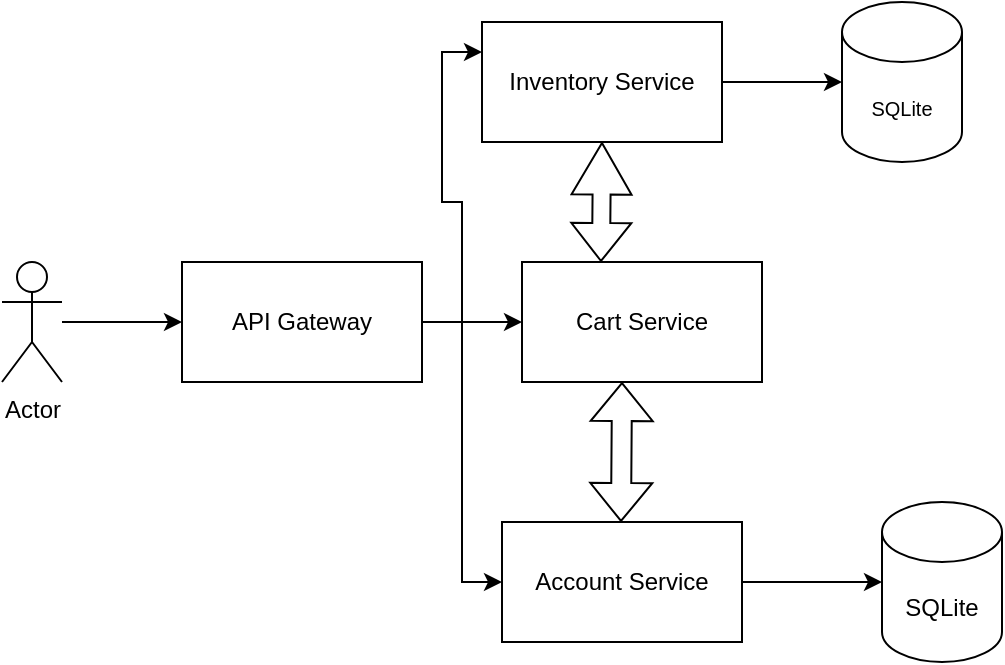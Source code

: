 <mxfile version="22.1.3" type="device">
  <diagram name="Page-1" id="AGim3Q3yby8QsKjuXSSS">
    <mxGraphModel dx="525" dy="1495" grid="1" gridSize="10" guides="1" tooltips="1" connect="1" arrows="1" fold="1" page="1" pageScale="1" pageWidth="850" pageHeight="1100" math="0" shadow="0">
      <root>
        <mxCell id="0" />
        <mxCell id="1" parent="0" />
        <mxCell id="Z2npAJEm90k-4bvzEklA-1" value="SQLite" style="shape=cylinder3;whiteSpace=wrap;html=1;boundedLbl=1;backgroundOutline=1;size=15;" vertex="1" parent="1">
          <mxGeometry x="460" y="240" width="60" height="80" as="geometry" />
        </mxCell>
        <mxCell id="Z2npAJEm90k-4bvzEklA-2" value="&lt;font size=&quot;1&quot;&gt;SQLite&lt;/font&gt;" style="shape=cylinder3;whiteSpace=wrap;html=1;boundedLbl=1;backgroundOutline=1;size=15;" vertex="1" parent="1">
          <mxGeometry x="440" y="-10" width="60" height="80" as="geometry" />
        </mxCell>
        <mxCell id="Z2npAJEm90k-4bvzEklA-9" style="edgeStyle=orthogonalEdgeStyle;rounded=0;orthogonalLoop=1;jettySize=auto;html=1;entryX=0;entryY=0.5;entryDx=0;entryDy=0;" edge="1" parent="1" source="Z2npAJEm90k-4bvzEklA-3" target="Z2npAJEm90k-4bvzEklA-5">
          <mxGeometry relative="1" as="geometry" />
        </mxCell>
        <mxCell id="Z2npAJEm90k-4bvzEklA-3" value="Actor" style="shape=umlActor;verticalLabelPosition=bottom;verticalAlign=top;html=1;outlineConnect=0;" vertex="1" parent="1">
          <mxGeometry x="20" y="120" width="30" height="60" as="geometry" />
        </mxCell>
        <mxCell id="Z2npAJEm90k-4bvzEklA-10" style="edgeStyle=orthogonalEdgeStyle;rounded=0;orthogonalLoop=1;jettySize=auto;html=1;entryX=0;entryY=0.5;entryDx=0;entryDy=0;" edge="1" parent="1" source="Z2npAJEm90k-4bvzEklA-5" target="Z2npAJEm90k-4bvzEklA-7">
          <mxGeometry relative="1" as="geometry" />
        </mxCell>
        <mxCell id="Z2npAJEm90k-4bvzEklA-11" style="edgeStyle=orthogonalEdgeStyle;rounded=0;orthogonalLoop=1;jettySize=auto;html=1;entryX=0;entryY=0.25;entryDx=0;entryDy=0;" edge="1" parent="1" source="Z2npAJEm90k-4bvzEklA-5" target="Z2npAJEm90k-4bvzEklA-8">
          <mxGeometry relative="1" as="geometry" />
        </mxCell>
        <mxCell id="Z2npAJEm90k-4bvzEklA-12" style="edgeStyle=orthogonalEdgeStyle;rounded=0;orthogonalLoop=1;jettySize=auto;html=1;entryX=0;entryY=0.5;entryDx=0;entryDy=0;" edge="1" parent="1" source="Z2npAJEm90k-4bvzEklA-5" target="Z2npAJEm90k-4bvzEklA-6">
          <mxGeometry relative="1" as="geometry" />
        </mxCell>
        <mxCell id="Z2npAJEm90k-4bvzEklA-5" value="API Gateway" style="rounded=0;whiteSpace=wrap;html=1;" vertex="1" parent="1">
          <mxGeometry x="110" y="120" width="120" height="60" as="geometry" />
        </mxCell>
        <mxCell id="Z2npAJEm90k-4bvzEklA-6" value="Account Service" style="rounded=0;whiteSpace=wrap;html=1;" vertex="1" parent="1">
          <mxGeometry x="270" y="250" width="120" height="60" as="geometry" />
        </mxCell>
        <mxCell id="Z2npAJEm90k-4bvzEklA-7" value="Cart Service" style="rounded=0;whiteSpace=wrap;html=1;" vertex="1" parent="1">
          <mxGeometry x="280" y="120" width="120" height="60" as="geometry" />
        </mxCell>
        <mxCell id="Z2npAJEm90k-4bvzEklA-8" value="Inventory Service" style="rounded=0;whiteSpace=wrap;html=1;" vertex="1" parent="1">
          <mxGeometry x="260" width="120" height="60" as="geometry" />
        </mxCell>
        <mxCell id="Z2npAJEm90k-4bvzEklA-13" style="edgeStyle=orthogonalEdgeStyle;rounded=0;orthogonalLoop=1;jettySize=auto;html=1;entryX=0;entryY=0.5;entryDx=0;entryDy=0;entryPerimeter=0;" edge="1" parent="1" source="Z2npAJEm90k-4bvzEklA-6" target="Z2npAJEm90k-4bvzEklA-1">
          <mxGeometry relative="1" as="geometry" />
        </mxCell>
        <mxCell id="Z2npAJEm90k-4bvzEklA-14" style="edgeStyle=orthogonalEdgeStyle;rounded=0;orthogonalLoop=1;jettySize=auto;html=1;entryX=0;entryY=0.5;entryDx=0;entryDy=0;entryPerimeter=0;" edge="1" parent="1" source="Z2npAJEm90k-4bvzEklA-8" target="Z2npAJEm90k-4bvzEklA-2">
          <mxGeometry relative="1" as="geometry" />
        </mxCell>
        <mxCell id="Z2npAJEm90k-4bvzEklA-16" value="" style="shape=flexArrow;endArrow=classic;startArrow=classic;html=1;rounded=0;width=9;endSize=8.26;entryX=0.5;entryY=1;entryDx=0;entryDy=0;" edge="1" parent="1" target="Z2npAJEm90k-4bvzEklA-8">
          <mxGeometry width="100" height="100" relative="1" as="geometry">
            <mxPoint x="319.5" y="120" as="sourcePoint" />
            <mxPoint x="320" y="80" as="targetPoint" />
          </mxGeometry>
        </mxCell>
        <mxCell id="Z2npAJEm90k-4bvzEklA-19" value="" style="shape=flexArrow;endArrow=classic;startArrow=classic;html=1;rounded=0;" edge="1" parent="1">
          <mxGeometry width="100" height="100" relative="1" as="geometry">
            <mxPoint x="330" y="180" as="sourcePoint" />
            <mxPoint x="329.5" y="250" as="targetPoint" />
          </mxGeometry>
        </mxCell>
      </root>
    </mxGraphModel>
  </diagram>
</mxfile>
